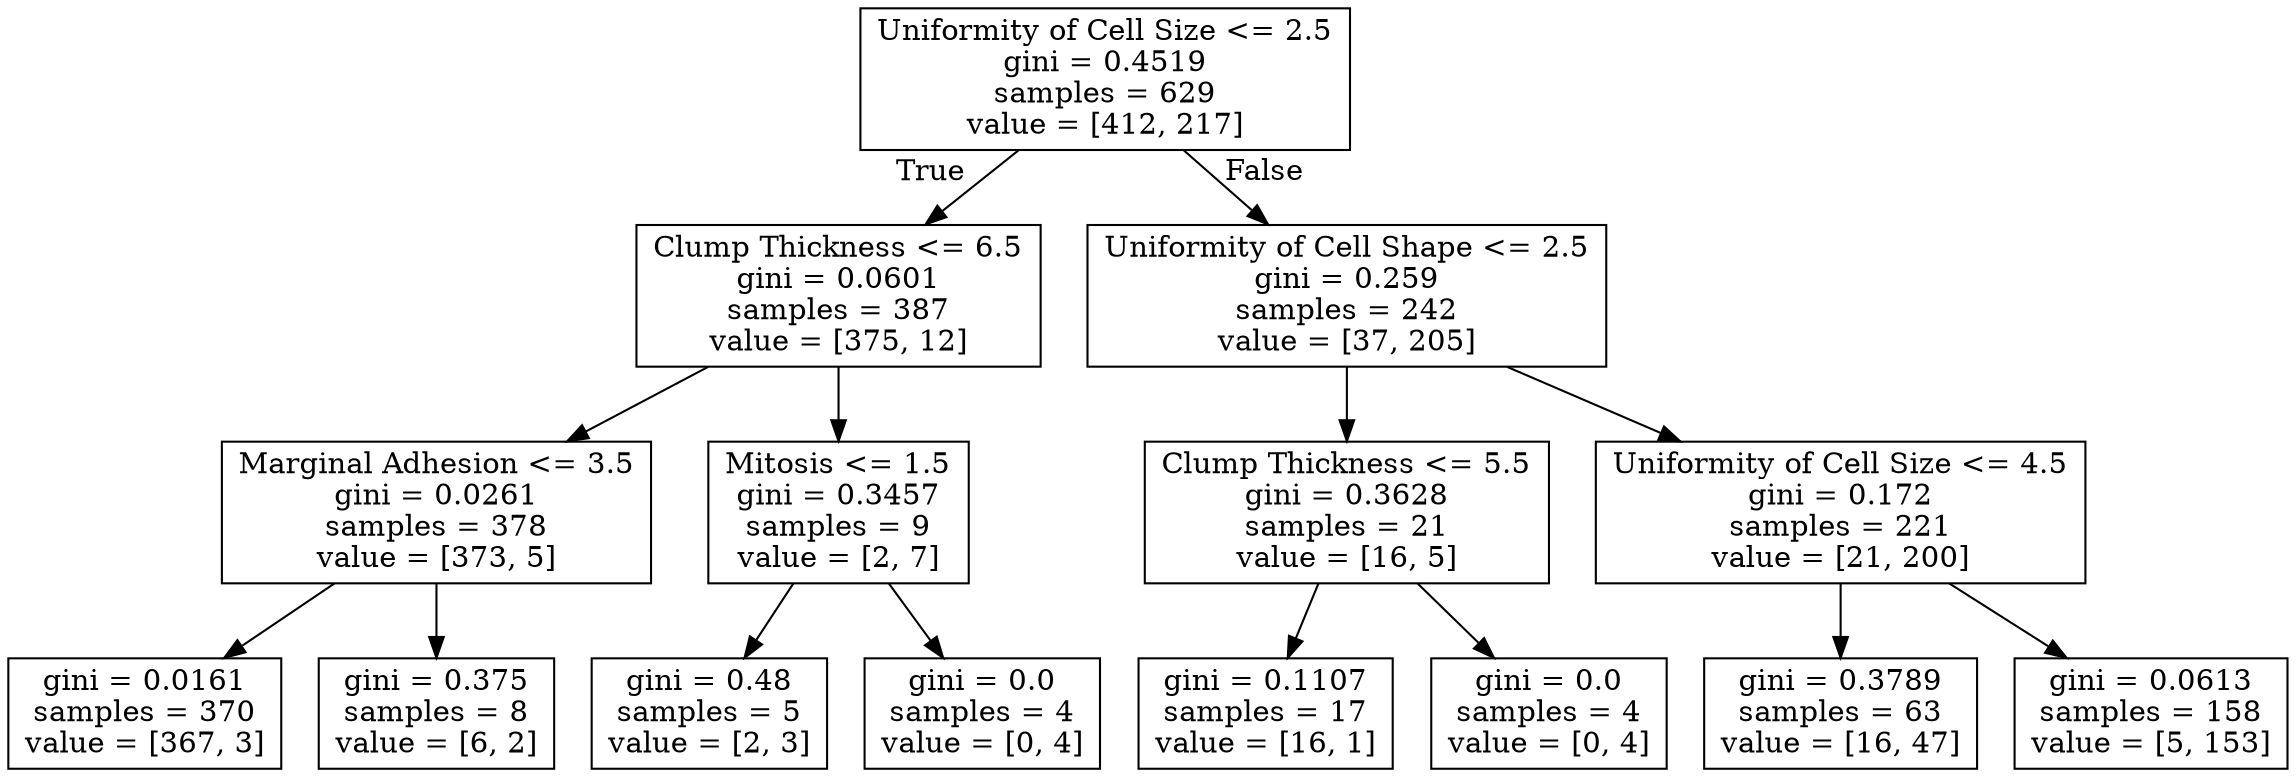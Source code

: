 digraph Tree {
node [shape=box] ;
0 [label="Uniformity of Cell Size <= 2.5\ngini = 0.4519\nsamples = 629\nvalue = [412, 217]"] ;
1 [label="Clump Thickness <= 6.5\ngini = 0.0601\nsamples = 387\nvalue = [375, 12]"] ;
0 -> 1 [labeldistance=2.5, labelangle=45, headlabel="True"] ;
2 [label="Marginal Adhesion <= 3.5\ngini = 0.0261\nsamples = 378\nvalue = [373, 5]"] ;
1 -> 2 ;
3 [label="gini = 0.0161\nsamples = 370\nvalue = [367, 3]"] ;
2 -> 3 ;
4 [label="gini = 0.375\nsamples = 8\nvalue = [6, 2]"] ;
2 -> 4 ;
5 [label="Mitosis <= 1.5\ngini = 0.3457\nsamples = 9\nvalue = [2, 7]"] ;
1 -> 5 ;
6 [label="gini = 0.48\nsamples = 5\nvalue = [2, 3]"] ;
5 -> 6 ;
7 [label="gini = 0.0\nsamples = 4\nvalue = [0, 4]"] ;
5 -> 7 ;
8 [label="Uniformity of Cell Shape <= 2.5\ngini = 0.259\nsamples = 242\nvalue = [37, 205]"] ;
0 -> 8 [labeldistance=2.5, labelangle=-45, headlabel="False"] ;
9 [label="Clump Thickness <= 5.5\ngini = 0.3628\nsamples = 21\nvalue = [16, 5]"] ;
8 -> 9 ;
10 [label="gini = 0.1107\nsamples = 17\nvalue = [16, 1]"] ;
9 -> 10 ;
11 [label="gini = 0.0\nsamples = 4\nvalue = [0, 4]"] ;
9 -> 11 ;
12 [label="Uniformity of Cell Size <= 4.5\ngini = 0.172\nsamples = 221\nvalue = [21, 200]"] ;
8 -> 12 ;
13 [label="gini = 0.3789\nsamples = 63\nvalue = [16, 47]"] ;
12 -> 13 ;
14 [label="gini = 0.0613\nsamples = 158\nvalue = [5, 153]"] ;
12 -> 14 ;
}